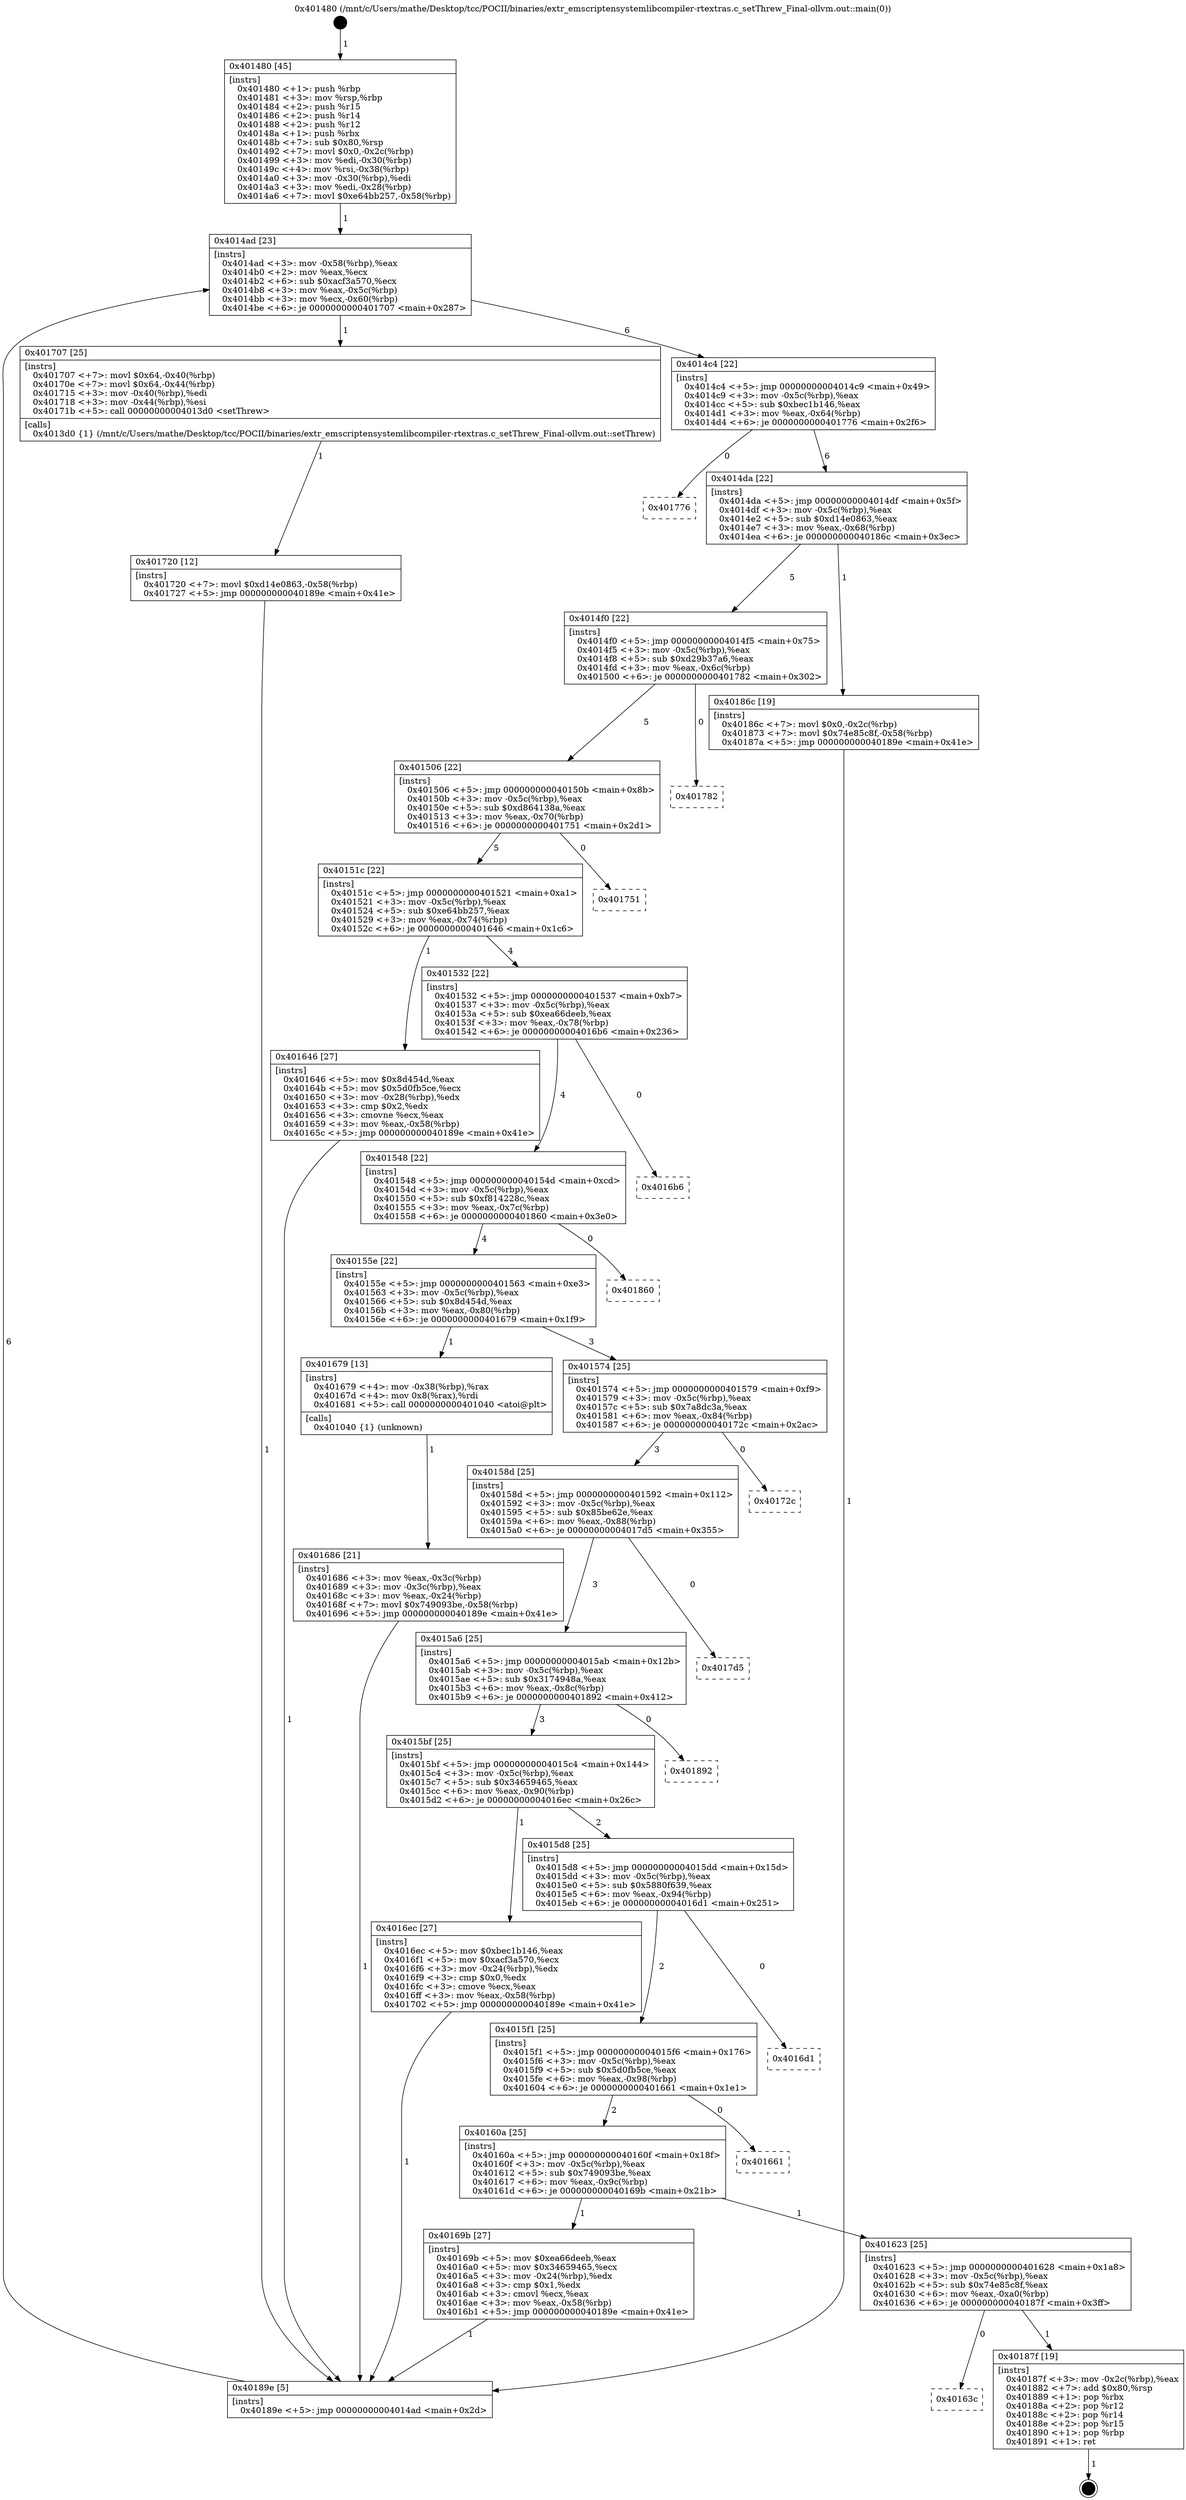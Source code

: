digraph "0x401480" {
  label = "0x401480 (/mnt/c/Users/mathe/Desktop/tcc/POCII/binaries/extr_emscriptensystemlibcompiler-rtextras.c_setThrew_Final-ollvm.out::main(0))"
  labelloc = "t"
  node[shape=record]

  Entry [label="",width=0.3,height=0.3,shape=circle,fillcolor=black,style=filled]
  "0x4014ad" [label="{
     0x4014ad [23]\l
     | [instrs]\l
     &nbsp;&nbsp;0x4014ad \<+3\>: mov -0x58(%rbp),%eax\l
     &nbsp;&nbsp;0x4014b0 \<+2\>: mov %eax,%ecx\l
     &nbsp;&nbsp;0x4014b2 \<+6\>: sub $0xacf3a570,%ecx\l
     &nbsp;&nbsp;0x4014b8 \<+3\>: mov %eax,-0x5c(%rbp)\l
     &nbsp;&nbsp;0x4014bb \<+3\>: mov %ecx,-0x60(%rbp)\l
     &nbsp;&nbsp;0x4014be \<+6\>: je 0000000000401707 \<main+0x287\>\l
  }"]
  "0x401707" [label="{
     0x401707 [25]\l
     | [instrs]\l
     &nbsp;&nbsp;0x401707 \<+7\>: movl $0x64,-0x40(%rbp)\l
     &nbsp;&nbsp;0x40170e \<+7\>: movl $0x64,-0x44(%rbp)\l
     &nbsp;&nbsp;0x401715 \<+3\>: mov -0x40(%rbp),%edi\l
     &nbsp;&nbsp;0x401718 \<+3\>: mov -0x44(%rbp),%esi\l
     &nbsp;&nbsp;0x40171b \<+5\>: call 00000000004013d0 \<setThrew\>\l
     | [calls]\l
     &nbsp;&nbsp;0x4013d0 \{1\} (/mnt/c/Users/mathe/Desktop/tcc/POCII/binaries/extr_emscriptensystemlibcompiler-rtextras.c_setThrew_Final-ollvm.out::setThrew)\l
  }"]
  "0x4014c4" [label="{
     0x4014c4 [22]\l
     | [instrs]\l
     &nbsp;&nbsp;0x4014c4 \<+5\>: jmp 00000000004014c9 \<main+0x49\>\l
     &nbsp;&nbsp;0x4014c9 \<+3\>: mov -0x5c(%rbp),%eax\l
     &nbsp;&nbsp;0x4014cc \<+5\>: sub $0xbec1b146,%eax\l
     &nbsp;&nbsp;0x4014d1 \<+3\>: mov %eax,-0x64(%rbp)\l
     &nbsp;&nbsp;0x4014d4 \<+6\>: je 0000000000401776 \<main+0x2f6\>\l
  }"]
  Exit [label="",width=0.3,height=0.3,shape=circle,fillcolor=black,style=filled,peripheries=2]
  "0x401776" [label="{
     0x401776\l
  }", style=dashed]
  "0x4014da" [label="{
     0x4014da [22]\l
     | [instrs]\l
     &nbsp;&nbsp;0x4014da \<+5\>: jmp 00000000004014df \<main+0x5f\>\l
     &nbsp;&nbsp;0x4014df \<+3\>: mov -0x5c(%rbp),%eax\l
     &nbsp;&nbsp;0x4014e2 \<+5\>: sub $0xd14e0863,%eax\l
     &nbsp;&nbsp;0x4014e7 \<+3\>: mov %eax,-0x68(%rbp)\l
     &nbsp;&nbsp;0x4014ea \<+6\>: je 000000000040186c \<main+0x3ec\>\l
  }"]
  "0x40163c" [label="{
     0x40163c\l
  }", style=dashed]
  "0x40186c" [label="{
     0x40186c [19]\l
     | [instrs]\l
     &nbsp;&nbsp;0x40186c \<+7\>: movl $0x0,-0x2c(%rbp)\l
     &nbsp;&nbsp;0x401873 \<+7\>: movl $0x74e85c8f,-0x58(%rbp)\l
     &nbsp;&nbsp;0x40187a \<+5\>: jmp 000000000040189e \<main+0x41e\>\l
  }"]
  "0x4014f0" [label="{
     0x4014f0 [22]\l
     | [instrs]\l
     &nbsp;&nbsp;0x4014f0 \<+5\>: jmp 00000000004014f5 \<main+0x75\>\l
     &nbsp;&nbsp;0x4014f5 \<+3\>: mov -0x5c(%rbp),%eax\l
     &nbsp;&nbsp;0x4014f8 \<+5\>: sub $0xd29b37a6,%eax\l
     &nbsp;&nbsp;0x4014fd \<+3\>: mov %eax,-0x6c(%rbp)\l
     &nbsp;&nbsp;0x401500 \<+6\>: je 0000000000401782 \<main+0x302\>\l
  }"]
  "0x40187f" [label="{
     0x40187f [19]\l
     | [instrs]\l
     &nbsp;&nbsp;0x40187f \<+3\>: mov -0x2c(%rbp),%eax\l
     &nbsp;&nbsp;0x401882 \<+7\>: add $0x80,%rsp\l
     &nbsp;&nbsp;0x401889 \<+1\>: pop %rbx\l
     &nbsp;&nbsp;0x40188a \<+2\>: pop %r12\l
     &nbsp;&nbsp;0x40188c \<+2\>: pop %r14\l
     &nbsp;&nbsp;0x40188e \<+2\>: pop %r15\l
     &nbsp;&nbsp;0x401890 \<+1\>: pop %rbp\l
     &nbsp;&nbsp;0x401891 \<+1\>: ret\l
  }"]
  "0x401782" [label="{
     0x401782\l
  }", style=dashed]
  "0x401506" [label="{
     0x401506 [22]\l
     | [instrs]\l
     &nbsp;&nbsp;0x401506 \<+5\>: jmp 000000000040150b \<main+0x8b\>\l
     &nbsp;&nbsp;0x40150b \<+3\>: mov -0x5c(%rbp),%eax\l
     &nbsp;&nbsp;0x40150e \<+5\>: sub $0xd864138a,%eax\l
     &nbsp;&nbsp;0x401513 \<+3\>: mov %eax,-0x70(%rbp)\l
     &nbsp;&nbsp;0x401516 \<+6\>: je 0000000000401751 \<main+0x2d1\>\l
  }"]
  "0x401720" [label="{
     0x401720 [12]\l
     | [instrs]\l
     &nbsp;&nbsp;0x401720 \<+7\>: movl $0xd14e0863,-0x58(%rbp)\l
     &nbsp;&nbsp;0x401727 \<+5\>: jmp 000000000040189e \<main+0x41e\>\l
  }"]
  "0x401751" [label="{
     0x401751\l
  }", style=dashed]
  "0x40151c" [label="{
     0x40151c [22]\l
     | [instrs]\l
     &nbsp;&nbsp;0x40151c \<+5\>: jmp 0000000000401521 \<main+0xa1\>\l
     &nbsp;&nbsp;0x401521 \<+3\>: mov -0x5c(%rbp),%eax\l
     &nbsp;&nbsp;0x401524 \<+5\>: sub $0xe64bb257,%eax\l
     &nbsp;&nbsp;0x401529 \<+3\>: mov %eax,-0x74(%rbp)\l
     &nbsp;&nbsp;0x40152c \<+6\>: je 0000000000401646 \<main+0x1c6\>\l
  }"]
  "0x401623" [label="{
     0x401623 [25]\l
     | [instrs]\l
     &nbsp;&nbsp;0x401623 \<+5\>: jmp 0000000000401628 \<main+0x1a8\>\l
     &nbsp;&nbsp;0x401628 \<+3\>: mov -0x5c(%rbp),%eax\l
     &nbsp;&nbsp;0x40162b \<+5\>: sub $0x74e85c8f,%eax\l
     &nbsp;&nbsp;0x401630 \<+6\>: mov %eax,-0xa0(%rbp)\l
     &nbsp;&nbsp;0x401636 \<+6\>: je 000000000040187f \<main+0x3ff\>\l
  }"]
  "0x401646" [label="{
     0x401646 [27]\l
     | [instrs]\l
     &nbsp;&nbsp;0x401646 \<+5\>: mov $0x8d454d,%eax\l
     &nbsp;&nbsp;0x40164b \<+5\>: mov $0x5d0fb5ce,%ecx\l
     &nbsp;&nbsp;0x401650 \<+3\>: mov -0x28(%rbp),%edx\l
     &nbsp;&nbsp;0x401653 \<+3\>: cmp $0x2,%edx\l
     &nbsp;&nbsp;0x401656 \<+3\>: cmovne %ecx,%eax\l
     &nbsp;&nbsp;0x401659 \<+3\>: mov %eax,-0x58(%rbp)\l
     &nbsp;&nbsp;0x40165c \<+5\>: jmp 000000000040189e \<main+0x41e\>\l
  }"]
  "0x401532" [label="{
     0x401532 [22]\l
     | [instrs]\l
     &nbsp;&nbsp;0x401532 \<+5\>: jmp 0000000000401537 \<main+0xb7\>\l
     &nbsp;&nbsp;0x401537 \<+3\>: mov -0x5c(%rbp),%eax\l
     &nbsp;&nbsp;0x40153a \<+5\>: sub $0xea66deeb,%eax\l
     &nbsp;&nbsp;0x40153f \<+3\>: mov %eax,-0x78(%rbp)\l
     &nbsp;&nbsp;0x401542 \<+6\>: je 00000000004016b6 \<main+0x236\>\l
  }"]
  "0x40189e" [label="{
     0x40189e [5]\l
     | [instrs]\l
     &nbsp;&nbsp;0x40189e \<+5\>: jmp 00000000004014ad \<main+0x2d\>\l
  }"]
  "0x401480" [label="{
     0x401480 [45]\l
     | [instrs]\l
     &nbsp;&nbsp;0x401480 \<+1\>: push %rbp\l
     &nbsp;&nbsp;0x401481 \<+3\>: mov %rsp,%rbp\l
     &nbsp;&nbsp;0x401484 \<+2\>: push %r15\l
     &nbsp;&nbsp;0x401486 \<+2\>: push %r14\l
     &nbsp;&nbsp;0x401488 \<+2\>: push %r12\l
     &nbsp;&nbsp;0x40148a \<+1\>: push %rbx\l
     &nbsp;&nbsp;0x40148b \<+7\>: sub $0x80,%rsp\l
     &nbsp;&nbsp;0x401492 \<+7\>: movl $0x0,-0x2c(%rbp)\l
     &nbsp;&nbsp;0x401499 \<+3\>: mov %edi,-0x30(%rbp)\l
     &nbsp;&nbsp;0x40149c \<+4\>: mov %rsi,-0x38(%rbp)\l
     &nbsp;&nbsp;0x4014a0 \<+3\>: mov -0x30(%rbp),%edi\l
     &nbsp;&nbsp;0x4014a3 \<+3\>: mov %edi,-0x28(%rbp)\l
     &nbsp;&nbsp;0x4014a6 \<+7\>: movl $0xe64bb257,-0x58(%rbp)\l
  }"]
  "0x40169b" [label="{
     0x40169b [27]\l
     | [instrs]\l
     &nbsp;&nbsp;0x40169b \<+5\>: mov $0xea66deeb,%eax\l
     &nbsp;&nbsp;0x4016a0 \<+5\>: mov $0x34659465,%ecx\l
     &nbsp;&nbsp;0x4016a5 \<+3\>: mov -0x24(%rbp),%edx\l
     &nbsp;&nbsp;0x4016a8 \<+3\>: cmp $0x1,%edx\l
     &nbsp;&nbsp;0x4016ab \<+3\>: cmovl %ecx,%eax\l
     &nbsp;&nbsp;0x4016ae \<+3\>: mov %eax,-0x58(%rbp)\l
     &nbsp;&nbsp;0x4016b1 \<+5\>: jmp 000000000040189e \<main+0x41e\>\l
  }"]
  "0x4016b6" [label="{
     0x4016b6\l
  }", style=dashed]
  "0x401548" [label="{
     0x401548 [22]\l
     | [instrs]\l
     &nbsp;&nbsp;0x401548 \<+5\>: jmp 000000000040154d \<main+0xcd\>\l
     &nbsp;&nbsp;0x40154d \<+3\>: mov -0x5c(%rbp),%eax\l
     &nbsp;&nbsp;0x401550 \<+5\>: sub $0xf814228c,%eax\l
     &nbsp;&nbsp;0x401555 \<+3\>: mov %eax,-0x7c(%rbp)\l
     &nbsp;&nbsp;0x401558 \<+6\>: je 0000000000401860 \<main+0x3e0\>\l
  }"]
  "0x40160a" [label="{
     0x40160a [25]\l
     | [instrs]\l
     &nbsp;&nbsp;0x40160a \<+5\>: jmp 000000000040160f \<main+0x18f\>\l
     &nbsp;&nbsp;0x40160f \<+3\>: mov -0x5c(%rbp),%eax\l
     &nbsp;&nbsp;0x401612 \<+5\>: sub $0x749093be,%eax\l
     &nbsp;&nbsp;0x401617 \<+6\>: mov %eax,-0x9c(%rbp)\l
     &nbsp;&nbsp;0x40161d \<+6\>: je 000000000040169b \<main+0x21b\>\l
  }"]
  "0x401860" [label="{
     0x401860\l
  }", style=dashed]
  "0x40155e" [label="{
     0x40155e [22]\l
     | [instrs]\l
     &nbsp;&nbsp;0x40155e \<+5\>: jmp 0000000000401563 \<main+0xe3\>\l
     &nbsp;&nbsp;0x401563 \<+3\>: mov -0x5c(%rbp),%eax\l
     &nbsp;&nbsp;0x401566 \<+5\>: sub $0x8d454d,%eax\l
     &nbsp;&nbsp;0x40156b \<+3\>: mov %eax,-0x80(%rbp)\l
     &nbsp;&nbsp;0x40156e \<+6\>: je 0000000000401679 \<main+0x1f9\>\l
  }"]
  "0x401661" [label="{
     0x401661\l
  }", style=dashed]
  "0x401679" [label="{
     0x401679 [13]\l
     | [instrs]\l
     &nbsp;&nbsp;0x401679 \<+4\>: mov -0x38(%rbp),%rax\l
     &nbsp;&nbsp;0x40167d \<+4\>: mov 0x8(%rax),%rdi\l
     &nbsp;&nbsp;0x401681 \<+5\>: call 0000000000401040 \<atoi@plt\>\l
     | [calls]\l
     &nbsp;&nbsp;0x401040 \{1\} (unknown)\l
  }"]
  "0x401574" [label="{
     0x401574 [25]\l
     | [instrs]\l
     &nbsp;&nbsp;0x401574 \<+5\>: jmp 0000000000401579 \<main+0xf9\>\l
     &nbsp;&nbsp;0x401579 \<+3\>: mov -0x5c(%rbp),%eax\l
     &nbsp;&nbsp;0x40157c \<+5\>: sub $0x7a8dc3a,%eax\l
     &nbsp;&nbsp;0x401581 \<+6\>: mov %eax,-0x84(%rbp)\l
     &nbsp;&nbsp;0x401587 \<+6\>: je 000000000040172c \<main+0x2ac\>\l
  }"]
  "0x401686" [label="{
     0x401686 [21]\l
     | [instrs]\l
     &nbsp;&nbsp;0x401686 \<+3\>: mov %eax,-0x3c(%rbp)\l
     &nbsp;&nbsp;0x401689 \<+3\>: mov -0x3c(%rbp),%eax\l
     &nbsp;&nbsp;0x40168c \<+3\>: mov %eax,-0x24(%rbp)\l
     &nbsp;&nbsp;0x40168f \<+7\>: movl $0x749093be,-0x58(%rbp)\l
     &nbsp;&nbsp;0x401696 \<+5\>: jmp 000000000040189e \<main+0x41e\>\l
  }"]
  "0x4015f1" [label="{
     0x4015f1 [25]\l
     | [instrs]\l
     &nbsp;&nbsp;0x4015f1 \<+5\>: jmp 00000000004015f6 \<main+0x176\>\l
     &nbsp;&nbsp;0x4015f6 \<+3\>: mov -0x5c(%rbp),%eax\l
     &nbsp;&nbsp;0x4015f9 \<+5\>: sub $0x5d0fb5ce,%eax\l
     &nbsp;&nbsp;0x4015fe \<+6\>: mov %eax,-0x98(%rbp)\l
     &nbsp;&nbsp;0x401604 \<+6\>: je 0000000000401661 \<main+0x1e1\>\l
  }"]
  "0x40172c" [label="{
     0x40172c\l
  }", style=dashed]
  "0x40158d" [label="{
     0x40158d [25]\l
     | [instrs]\l
     &nbsp;&nbsp;0x40158d \<+5\>: jmp 0000000000401592 \<main+0x112\>\l
     &nbsp;&nbsp;0x401592 \<+3\>: mov -0x5c(%rbp),%eax\l
     &nbsp;&nbsp;0x401595 \<+5\>: sub $0x85be62e,%eax\l
     &nbsp;&nbsp;0x40159a \<+6\>: mov %eax,-0x88(%rbp)\l
     &nbsp;&nbsp;0x4015a0 \<+6\>: je 00000000004017d5 \<main+0x355\>\l
  }"]
  "0x4016d1" [label="{
     0x4016d1\l
  }", style=dashed]
  "0x4017d5" [label="{
     0x4017d5\l
  }", style=dashed]
  "0x4015a6" [label="{
     0x4015a6 [25]\l
     | [instrs]\l
     &nbsp;&nbsp;0x4015a6 \<+5\>: jmp 00000000004015ab \<main+0x12b\>\l
     &nbsp;&nbsp;0x4015ab \<+3\>: mov -0x5c(%rbp),%eax\l
     &nbsp;&nbsp;0x4015ae \<+5\>: sub $0x3174948a,%eax\l
     &nbsp;&nbsp;0x4015b3 \<+6\>: mov %eax,-0x8c(%rbp)\l
     &nbsp;&nbsp;0x4015b9 \<+6\>: je 0000000000401892 \<main+0x412\>\l
  }"]
  "0x4015d8" [label="{
     0x4015d8 [25]\l
     | [instrs]\l
     &nbsp;&nbsp;0x4015d8 \<+5\>: jmp 00000000004015dd \<main+0x15d\>\l
     &nbsp;&nbsp;0x4015dd \<+3\>: mov -0x5c(%rbp),%eax\l
     &nbsp;&nbsp;0x4015e0 \<+5\>: sub $0x5880f639,%eax\l
     &nbsp;&nbsp;0x4015e5 \<+6\>: mov %eax,-0x94(%rbp)\l
     &nbsp;&nbsp;0x4015eb \<+6\>: je 00000000004016d1 \<main+0x251\>\l
  }"]
  "0x401892" [label="{
     0x401892\l
  }", style=dashed]
  "0x4015bf" [label="{
     0x4015bf [25]\l
     | [instrs]\l
     &nbsp;&nbsp;0x4015bf \<+5\>: jmp 00000000004015c4 \<main+0x144\>\l
     &nbsp;&nbsp;0x4015c4 \<+3\>: mov -0x5c(%rbp),%eax\l
     &nbsp;&nbsp;0x4015c7 \<+5\>: sub $0x34659465,%eax\l
     &nbsp;&nbsp;0x4015cc \<+6\>: mov %eax,-0x90(%rbp)\l
     &nbsp;&nbsp;0x4015d2 \<+6\>: je 00000000004016ec \<main+0x26c\>\l
  }"]
  "0x4016ec" [label="{
     0x4016ec [27]\l
     | [instrs]\l
     &nbsp;&nbsp;0x4016ec \<+5\>: mov $0xbec1b146,%eax\l
     &nbsp;&nbsp;0x4016f1 \<+5\>: mov $0xacf3a570,%ecx\l
     &nbsp;&nbsp;0x4016f6 \<+3\>: mov -0x24(%rbp),%edx\l
     &nbsp;&nbsp;0x4016f9 \<+3\>: cmp $0x0,%edx\l
     &nbsp;&nbsp;0x4016fc \<+3\>: cmove %ecx,%eax\l
     &nbsp;&nbsp;0x4016ff \<+3\>: mov %eax,-0x58(%rbp)\l
     &nbsp;&nbsp;0x401702 \<+5\>: jmp 000000000040189e \<main+0x41e\>\l
  }"]
  Entry -> "0x401480" [label=" 1"]
  "0x4014ad" -> "0x401707" [label=" 1"]
  "0x4014ad" -> "0x4014c4" [label=" 6"]
  "0x40187f" -> Exit [label=" 1"]
  "0x4014c4" -> "0x401776" [label=" 0"]
  "0x4014c4" -> "0x4014da" [label=" 6"]
  "0x401623" -> "0x40163c" [label=" 0"]
  "0x4014da" -> "0x40186c" [label=" 1"]
  "0x4014da" -> "0x4014f0" [label=" 5"]
  "0x401623" -> "0x40187f" [label=" 1"]
  "0x4014f0" -> "0x401782" [label=" 0"]
  "0x4014f0" -> "0x401506" [label=" 5"]
  "0x40186c" -> "0x40189e" [label=" 1"]
  "0x401506" -> "0x401751" [label=" 0"]
  "0x401506" -> "0x40151c" [label=" 5"]
  "0x401720" -> "0x40189e" [label=" 1"]
  "0x40151c" -> "0x401646" [label=" 1"]
  "0x40151c" -> "0x401532" [label=" 4"]
  "0x401646" -> "0x40189e" [label=" 1"]
  "0x401480" -> "0x4014ad" [label=" 1"]
  "0x40189e" -> "0x4014ad" [label=" 6"]
  "0x401707" -> "0x401720" [label=" 1"]
  "0x401532" -> "0x4016b6" [label=" 0"]
  "0x401532" -> "0x401548" [label=" 4"]
  "0x4016ec" -> "0x40189e" [label=" 1"]
  "0x401548" -> "0x401860" [label=" 0"]
  "0x401548" -> "0x40155e" [label=" 4"]
  "0x40160a" -> "0x401623" [label=" 1"]
  "0x40155e" -> "0x401679" [label=" 1"]
  "0x40155e" -> "0x401574" [label=" 3"]
  "0x401679" -> "0x401686" [label=" 1"]
  "0x401686" -> "0x40189e" [label=" 1"]
  "0x40160a" -> "0x40169b" [label=" 1"]
  "0x401574" -> "0x40172c" [label=" 0"]
  "0x401574" -> "0x40158d" [label=" 3"]
  "0x4015f1" -> "0x40160a" [label=" 2"]
  "0x40158d" -> "0x4017d5" [label=" 0"]
  "0x40158d" -> "0x4015a6" [label=" 3"]
  "0x4015f1" -> "0x401661" [label=" 0"]
  "0x4015a6" -> "0x401892" [label=" 0"]
  "0x4015a6" -> "0x4015bf" [label=" 3"]
  "0x4015d8" -> "0x4015f1" [label=" 2"]
  "0x4015bf" -> "0x4016ec" [label=" 1"]
  "0x4015bf" -> "0x4015d8" [label=" 2"]
  "0x40169b" -> "0x40189e" [label=" 1"]
  "0x4015d8" -> "0x4016d1" [label=" 0"]
}

